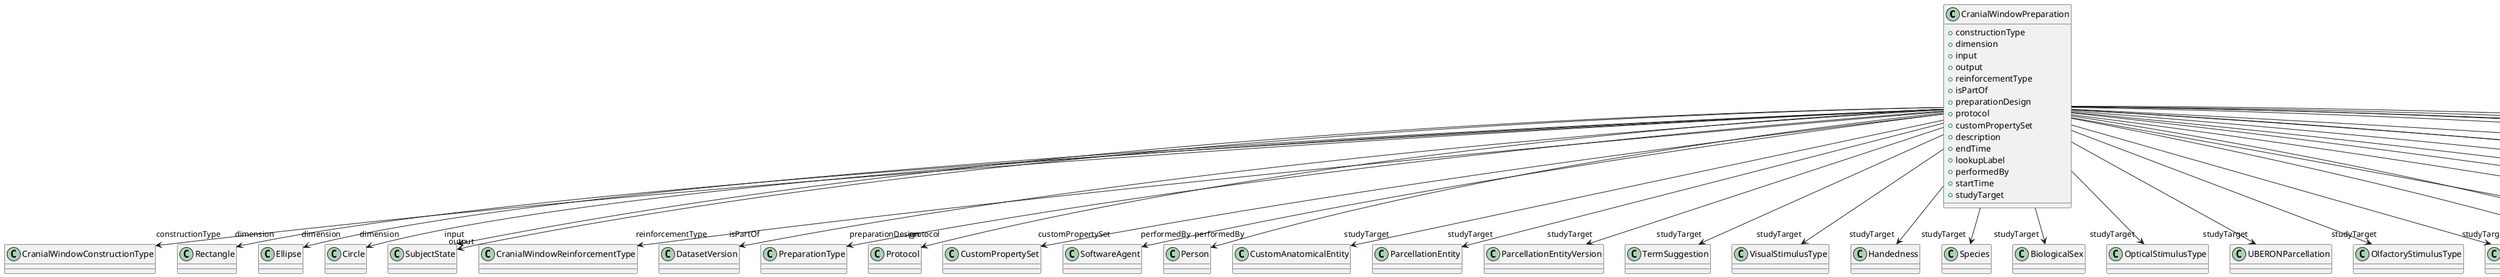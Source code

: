 @startuml
class CranialWindowPreparation {
+constructionType
+dimension
+input
+output
+reinforcementType
+isPartOf
+preparationDesign
+protocol
+customPropertySet
+description
+endTime
+lookupLabel
+performedBy
+startTime
+studyTarget

}
CranialWindowPreparation -d-> "constructionType" CranialWindowConstructionType
CranialWindowPreparation -d-> "dimension" Rectangle
CranialWindowPreparation -d-> "dimension" Ellipse
CranialWindowPreparation -d-> "dimension" Circle
CranialWindowPreparation -d-> "input" SubjectState
CranialWindowPreparation -d-> "output" SubjectState
CranialWindowPreparation -d-> "reinforcementType" CranialWindowReinforcementType
CranialWindowPreparation -d-> "isPartOf" DatasetVersion
CranialWindowPreparation -d-> "preparationDesign" PreparationType
CranialWindowPreparation -d-> "protocol" Protocol
CranialWindowPreparation -d-> "customPropertySet" CustomPropertySet
CranialWindowPreparation -d-> "performedBy" SoftwareAgent
CranialWindowPreparation -d-> "performedBy" Person
CranialWindowPreparation -d-> "studyTarget" CustomAnatomicalEntity
CranialWindowPreparation -d-> "studyTarget" ParcellationEntity
CranialWindowPreparation -d-> "studyTarget" ParcellationEntityVersion
CranialWindowPreparation -d-> "studyTarget" TermSuggestion
CranialWindowPreparation -d-> "studyTarget" VisualStimulusType
CranialWindowPreparation -d-> "studyTarget" Handedness
CranialWindowPreparation -d-> "studyTarget" Species
CranialWindowPreparation -d-> "studyTarget" BiologicalSex
CranialWindowPreparation -d-> "studyTarget" OpticalStimulusType
CranialWindowPreparation -d-> "studyTarget" UBERONParcellation
CranialWindowPreparation -d-> "studyTarget" OlfactoryStimulusType
CranialWindowPreparation -d-> "studyTarget" ElectricalStimulusType
CranialWindowPreparation -d-> "studyTarget" CellType
CranialWindowPreparation -d-> "studyTarget" Disease
CranialWindowPreparation -d-> "studyTarget" AuditoryStimulusType
CranialWindowPreparation -d-> "studyTarget" SubcellularEntity
CranialWindowPreparation -d-> "studyTarget" GeneticStrainType
CranialWindowPreparation -d-> "studyTarget" OrganismSubstance
CranialWindowPreparation -d-> "studyTarget" TactileStimulusType
CranialWindowPreparation -d-> "studyTarget" OrganismSystem
CranialWindowPreparation -d-> "studyTarget" GustatoryStimulusType
CranialWindowPreparation -d-> "studyTarget" Organ
CranialWindowPreparation -d-> "studyTarget" DiseaseModel
CranialWindowPreparation -d-> "studyTarget" BreedingType
CranialWindowPreparation -d-> "studyTarget" BiologicalOrder
CranialWindowPreparation -d-> "studyTarget" MolecularEntity
CranialWindowPreparation -d-> "studyTarget" CellCultureType

@enduml